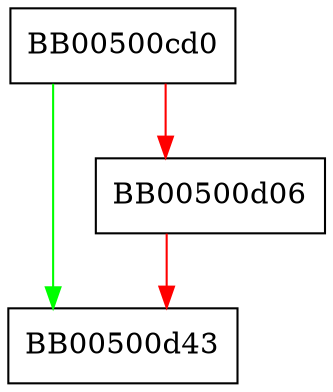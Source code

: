 digraph ossl_quic_lcidm_debug_remove {
  node [shape="box"];
  graph [splines=ortho];
  BB00500cd0 -> BB00500d43 [color="green"];
  BB00500cd0 -> BB00500d06 [color="red"];
  BB00500d06 -> BB00500d43 [color="red"];
}